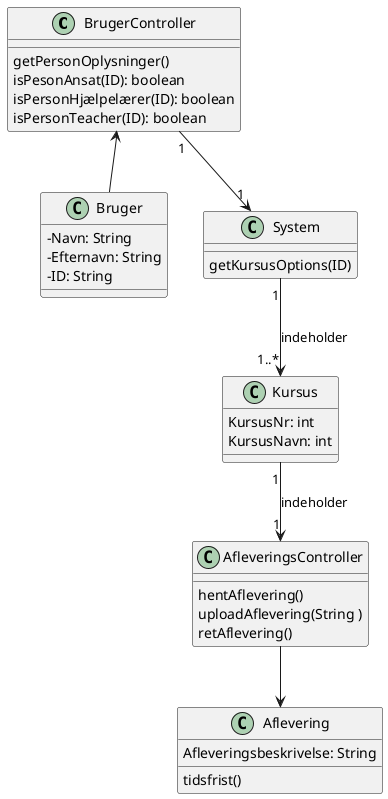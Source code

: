 @startuml
skinparam classAttributeIconSize 0
class BrugerController{
getPersonOplysninger()
isPesonAnsat(ID): boolean
isPersonHjælpelærer(ID): boolean
isPersonTeacher(ID): boolean
}
class Bruger{
-Navn: String
-Efternavn: String
-ID: String
}

class AfleveringsController{
hentAflevering()
uploadAflevering(String )
retAflevering()
}

class Aflevering{
Afleveringsbeskrivelse: String
tidsfrist()

}
class System{

getKursusOptions(ID)

}
class Kursus{
KursusNr: int
KursusNavn: int

}
BrugerController <-- Bruger
Kursus"1" --> "1"AfleveringsController :indeholder
System"1" --> "1..*"Kursus: indeholder
BrugerController "1" --> "1" System
AfleveringsController --> Aflevering



@enduml
